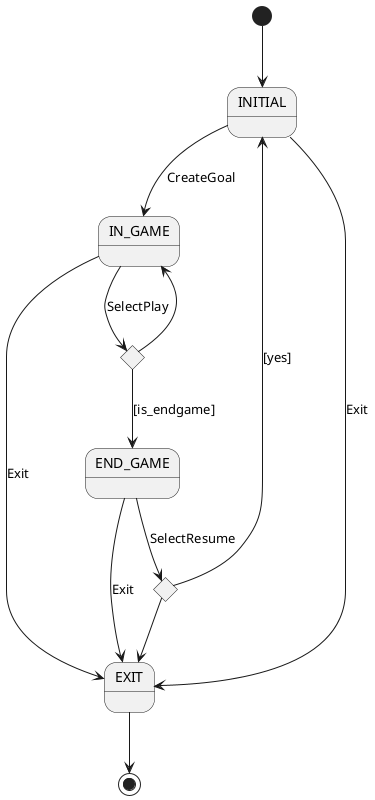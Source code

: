 @startuml contexto

state INITIAL
state IN_GAME
state END_GAME
state EXIT

state is_endgame <<choice>>
state is_resume <<choice>>


[*] --> INITIAL
INITIAL --> IN_GAME: CreateGoal
INITIAL --> EXIT: Exit

IN_GAME --> is_endgame: SelectPlay
IN_GAME --> EXIT: Exit
is_endgame --> IN_GAME
is_endgame --> END_GAME: [is_endgame]


END_GAME --> is_resume: SelectResume
END_GAME --> EXIT: Exit

is_resume --> INITIAL: [yes]
is_resume --> EXIT

EXIT --> [*]
@enduml
